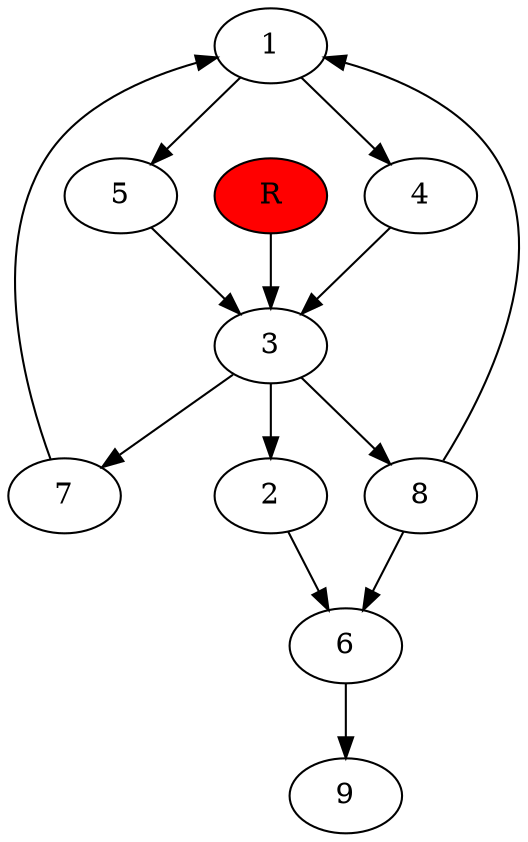 digraph prb16119 {
	1
	2
	3
	4
	5
	6
	7
	8
	R [fillcolor="#ff0000" style=filled]
	1 -> 4
	1 -> 5
	2 -> 6
	3 -> 2
	3 -> 7
	3 -> 8
	4 -> 3
	5 -> 3
	6 -> 9
	7 -> 1
	8 -> 1
	8 -> 6
	R -> 3
}

